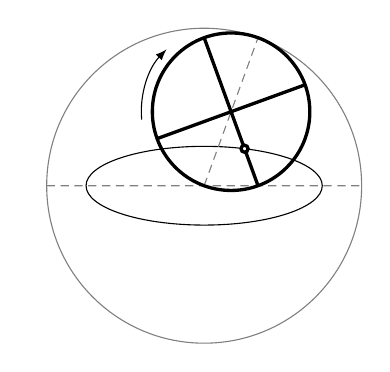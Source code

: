 \makeatletter
  \def\tikz@do@after@node{\tikz@node@is@picfalse\tikz@scan@next@command}
\makeatother

\tikzset{
  every point/.style = {circle, inner sep={.75\pgflinewidth}, outer sep={-.7\pgflinewidth}, draw, fill=white, opacity=1, solid},
  point/.style={insert path={node[every point, #1]{}}},
  point/.default={},
  colored point/.style = {point={fill=#1}},
  rotation/.pic= {
      \draw[pic actions,-latex] (#1:1.14) arc[start angle=#1, delta angle=-49, radius=1.14]  ;
    }
}
\begin{tikzpicture}
  \draw[gray] (0,0) circle(2);
  \draw (0,0) ellipse (1.5 and .5);
  \draw[densely dashed, gray] (0,0) -- (70:2) (-2,0) -- (2,0);
  \draw[very thick] (70:1) pic[thin]{rotation=185} circle(1) +(110:1)-- +(-70:1) +(-70:.5)[point] +(200:1)-- +(20:1);
\end{tikzpicture}

